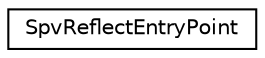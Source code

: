digraph "Graphical Class Hierarchy"
{
 // LATEX_PDF_SIZE
  edge [fontname="Helvetica",fontsize="10",labelfontname="Helvetica",labelfontsize="10"];
  node [fontname="Helvetica",fontsize="10",shape=record];
  rankdir="LR";
  Node0 [label="SpvReflectEntryPoint",height=0.2,width=0.4,color="black", fillcolor="white", style="filled",URL="$d0/d91/struct_spv_reflect_entry_point.htm",tooltip=" "];
}
